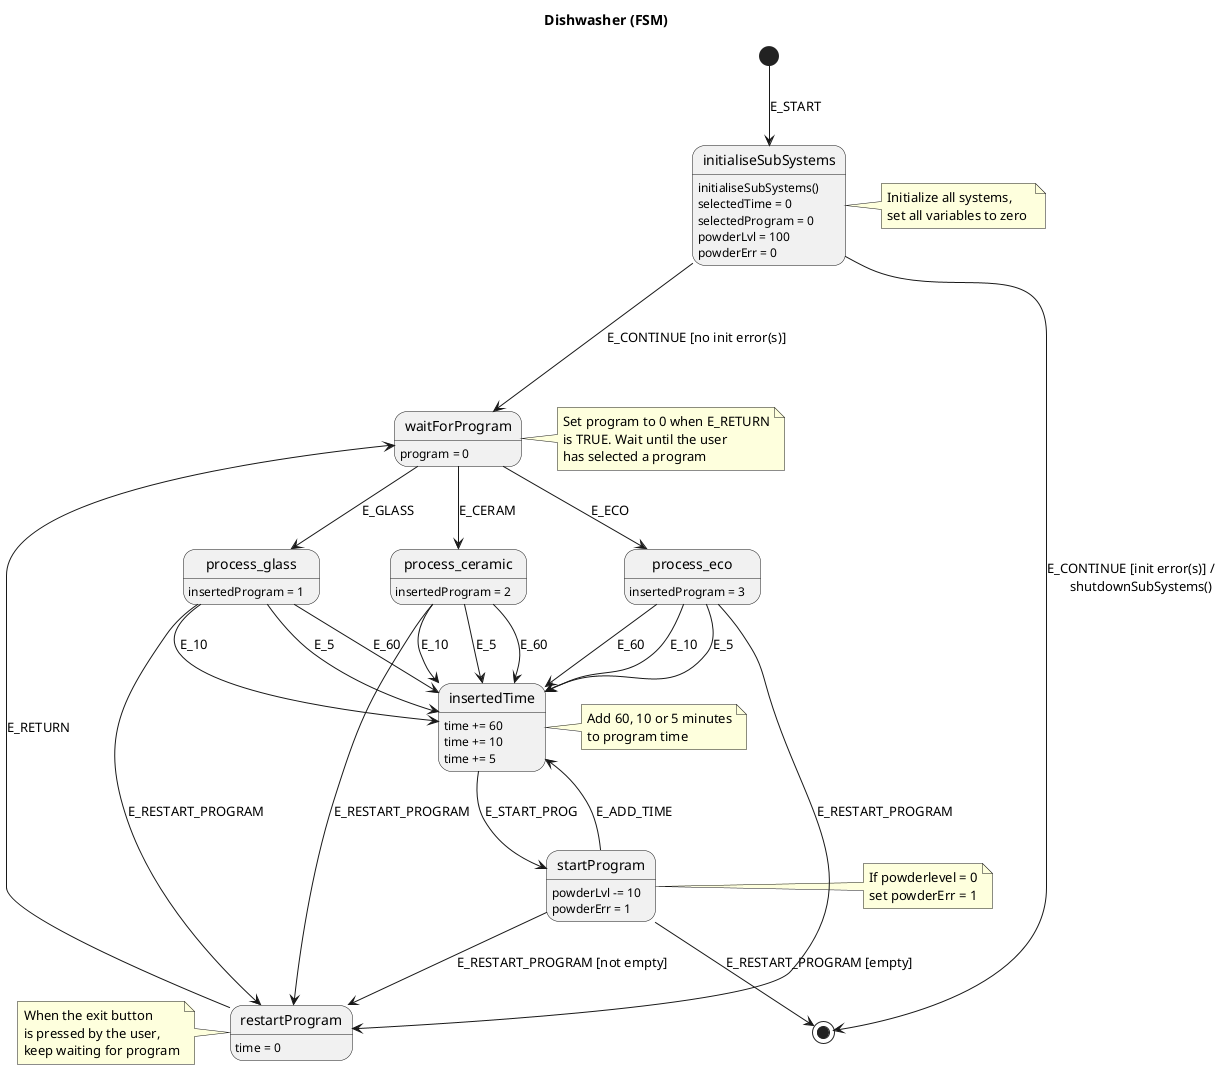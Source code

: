 @startuml Dishwasser

title Dishwasher (FSM)

[*] --> initialiseSubSystems : E_START
initialiseSubSystems : initialiseSubSystems()
initialiseSubSystems : selectedTime = 0
initialiseSubSystems : selectedProgram = 0
initialiseSubSystems : powderLvl = 100
initialiseSubSystems : powderErr = 0 
initialiseSubSystems ---> waitForProgram : E_CONTINUE [no init error(s)]
initialiseSubSystems ---> [*] : E_CONTINUE [init error(s)] / \n     shutdownSubSystems()
waitForProgram : program = 0



waitForProgram --> process_glass : E_GLASS
process_glass : insertedProgram = 1

waitForProgram --> process_ceramic : E_CERAM
process_ceramic : insertedProgram = 2

waitForProgram --> process_eco : E_ECO
process_eco : insertedProgram = 3



process_glass --> insertedTime : E_60
process_glass --> insertedTime : E_10
process_glass --> insertedTime : E_5

process_ceramic --> insertedTime : E_60
process_ceramic --> insertedTime : E_10
process_ceramic --> insertedTime : E_5

process_eco --> insertedTime : E_60
process_eco --> insertedTime : E_10
process_eco --> insertedTime : E_5

insertedTime : time += 60
insertedTime : time += 10
insertedTime : time += 5

startProgram --> insertedTime : E_ADD_TIME

insertedTime --> startProgram : E_START_PROG
startProgram : powderLvl -= 10

startProgram : powderErr = 1 
startProgram --> [*] : E_RESTART_PROGRAM [empty]



process_glass --> restartProgram : E_RESTART_PROGRAM
process_ceramic --> restartProgram : E_RESTART_PROGRAM
process_eco --> restartProgram : E_RESTART_PROGRAM
startProgram --> restartProgram : E_RESTART_PROGRAM [not empty]



restartProgram --> waitForProgram : E_RETURN
restartProgram : time = 0

note right of waitForProgram
    Set program to 0 when E_RETURN
    is TRUE. Wait until the user
    has selected a program
end note

note right of initialiseSubSystems
    Initialize all systems,
    set all variables to zero 
end note

note left of restartProgram 
    When the exit button
    is pressed by the user,
    keep waiting for program
end note

note right of insertedTime
    Add 60, 10 or 5 minutes
    to program time
end note

note right of startProgram 
    If powderlevel = 0
    set powderErr = 1
end note
@enduml